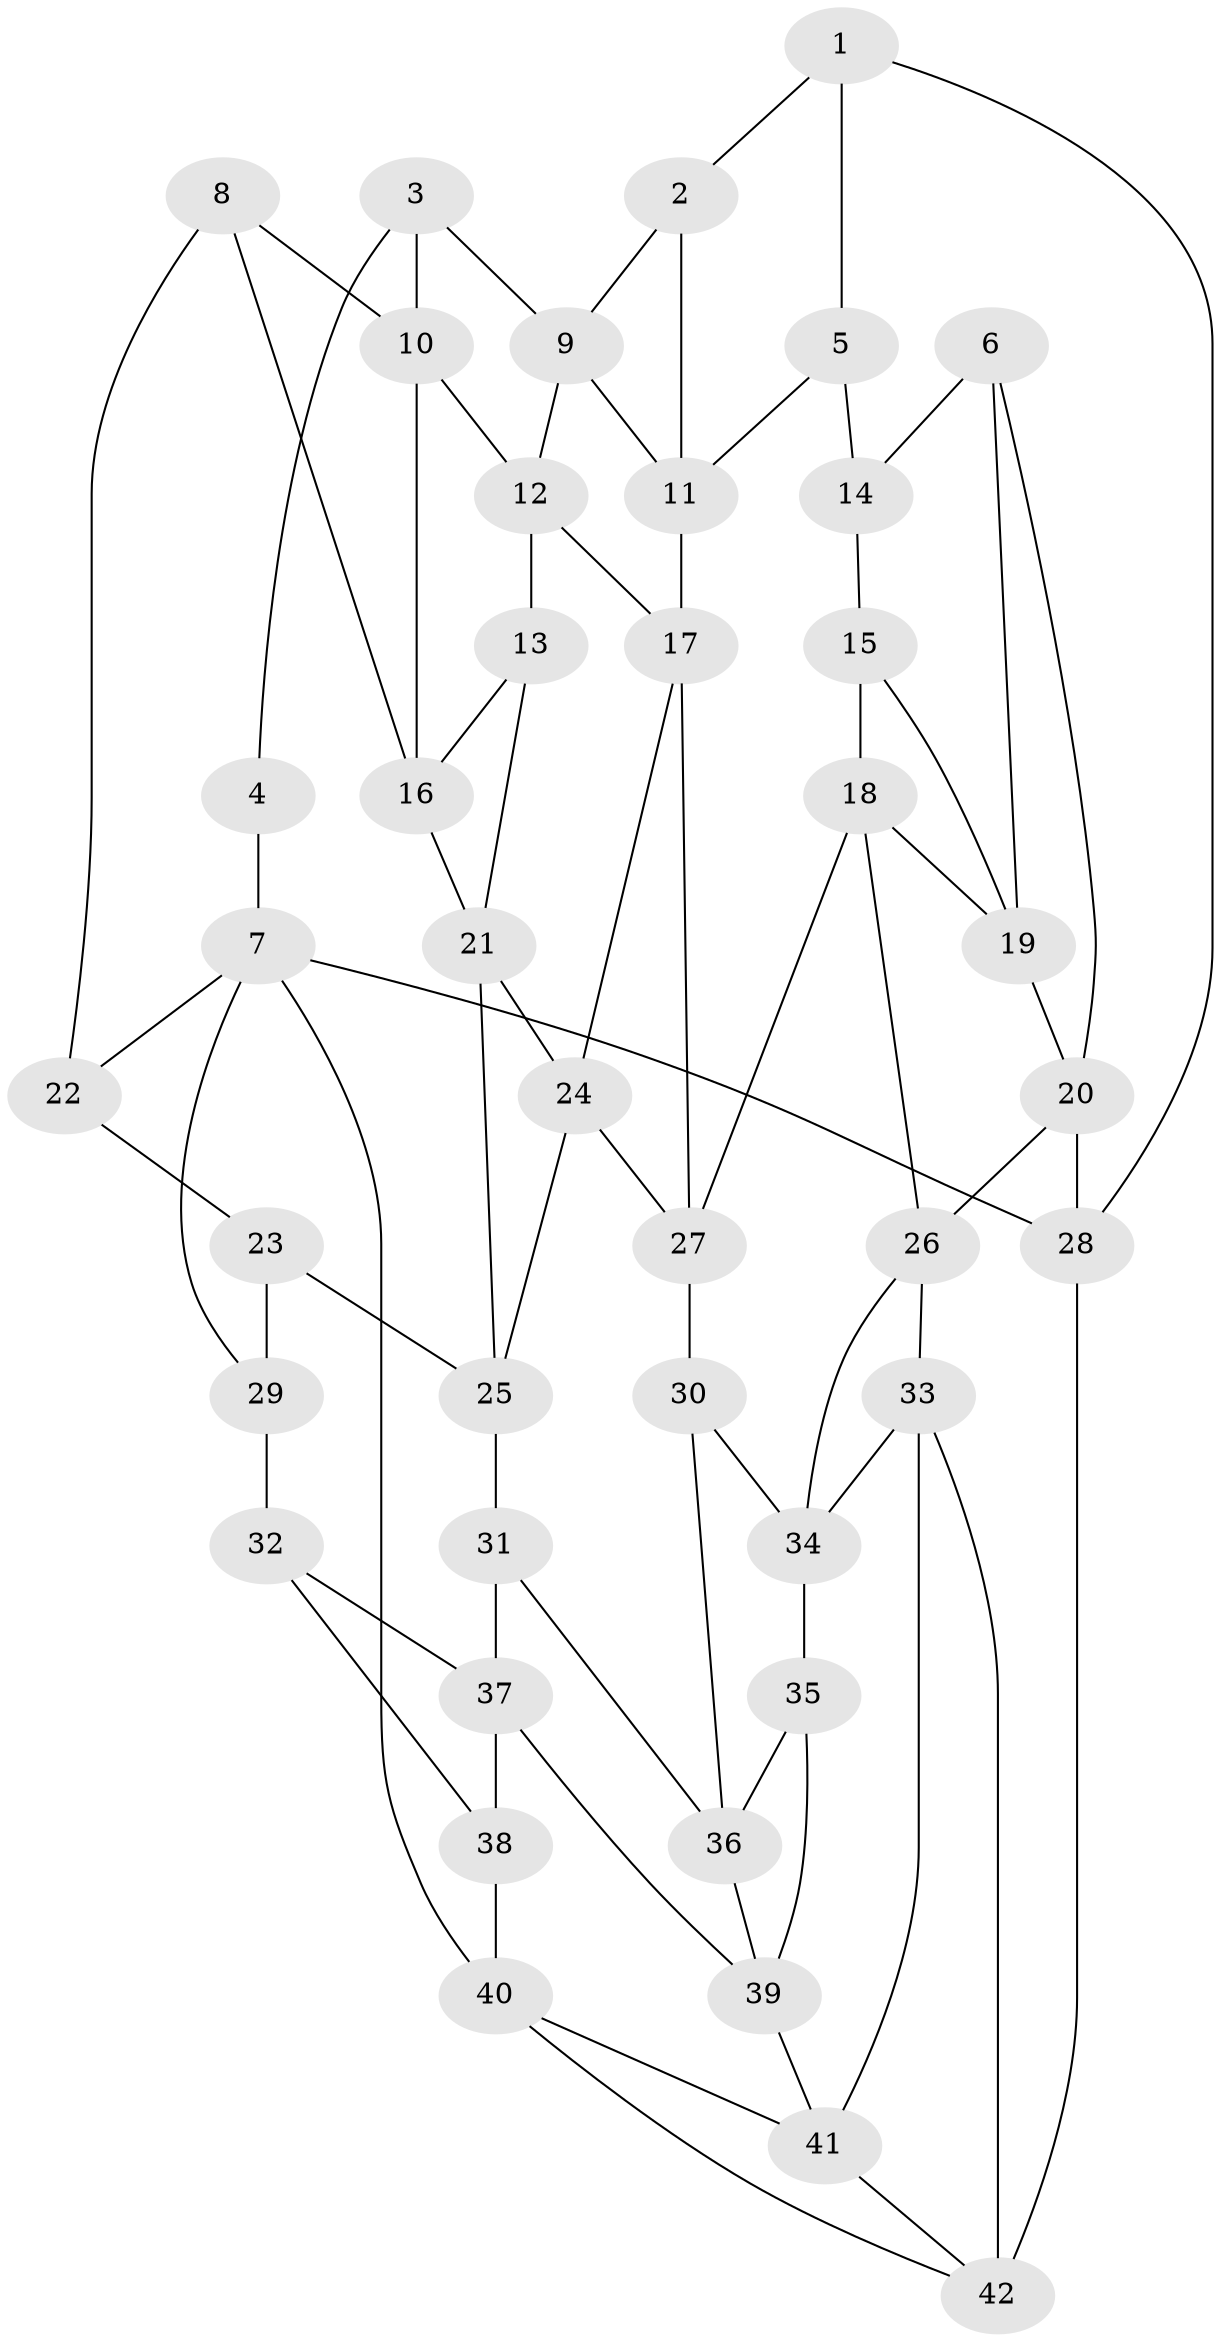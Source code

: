 // original degree distribution, {3: 0.024096385542168676, 5: 0.5301204819277109, 4: 0.24096385542168675, 6: 0.20481927710843373}
// Generated by graph-tools (version 1.1) at 2025/03/03/09/25 03:03:25]
// undirected, 42 vertices, 75 edges
graph export_dot {
graph [start="1"]
  node [color=gray90,style=filled];
  1;
  2;
  3;
  4;
  5;
  6;
  7;
  8;
  9;
  10;
  11;
  12;
  13;
  14;
  15;
  16;
  17;
  18;
  19;
  20;
  21;
  22;
  23;
  24;
  25;
  26;
  27;
  28;
  29;
  30;
  31;
  32;
  33;
  34;
  35;
  36;
  37;
  38;
  39;
  40;
  41;
  42;
  1 -- 2 [weight=1.0];
  1 -- 5 [weight=1.0];
  1 -- 28 [weight=1.0];
  2 -- 9 [weight=1.0];
  2 -- 11 [weight=1.0];
  3 -- 4 [weight=1.0];
  3 -- 9 [weight=1.0];
  3 -- 10 [weight=1.0];
  4 -- 7 [weight=1.0];
  5 -- 11 [weight=1.0];
  5 -- 14 [weight=2.0];
  6 -- 14 [weight=1.0];
  6 -- 19 [weight=1.0];
  6 -- 20 [weight=1.0];
  7 -- 22 [weight=1.0];
  7 -- 28 [weight=1.0];
  7 -- 29 [weight=1.0];
  7 -- 40 [weight=1.0];
  8 -- 10 [weight=1.0];
  8 -- 16 [weight=1.0];
  8 -- 22 [weight=1.0];
  9 -- 11 [weight=1.0];
  9 -- 12 [weight=1.0];
  10 -- 12 [weight=1.0];
  10 -- 16 [weight=1.0];
  11 -- 17 [weight=1.0];
  12 -- 13 [weight=1.0];
  12 -- 17 [weight=1.0];
  13 -- 16 [weight=1.0];
  13 -- 21 [weight=1.0];
  14 -- 15 [weight=1.0];
  15 -- 18 [weight=1.0];
  15 -- 19 [weight=1.0];
  16 -- 21 [weight=1.0];
  17 -- 24 [weight=1.0];
  17 -- 27 [weight=1.0];
  18 -- 19 [weight=1.0];
  18 -- 26 [weight=1.0];
  18 -- 27 [weight=1.0];
  19 -- 20 [weight=1.0];
  20 -- 26 [weight=1.0];
  20 -- 28 [weight=2.0];
  21 -- 24 [weight=1.0];
  21 -- 25 [weight=1.0];
  22 -- 23 [weight=1.0];
  23 -- 25 [weight=1.0];
  23 -- 29 [weight=1.0];
  24 -- 25 [weight=1.0];
  24 -- 27 [weight=1.0];
  25 -- 31 [weight=1.0];
  26 -- 33 [weight=1.0];
  26 -- 34 [weight=1.0];
  27 -- 30 [weight=1.0];
  28 -- 42 [weight=2.0];
  29 -- 32 [weight=2.0];
  30 -- 34 [weight=1.0];
  30 -- 36 [weight=1.0];
  31 -- 36 [weight=1.0];
  31 -- 37 [weight=1.0];
  32 -- 37 [weight=1.0];
  32 -- 38 [weight=1.0];
  33 -- 34 [weight=1.0];
  33 -- 41 [weight=1.0];
  33 -- 42 [weight=1.0];
  34 -- 35 [weight=1.0];
  35 -- 36 [weight=1.0];
  35 -- 39 [weight=1.0];
  36 -- 39 [weight=1.0];
  37 -- 38 [weight=1.0];
  37 -- 39 [weight=1.0];
  38 -- 40 [weight=2.0];
  39 -- 41 [weight=1.0];
  40 -- 41 [weight=1.0];
  40 -- 42 [weight=1.0];
  41 -- 42 [weight=1.0];
}
